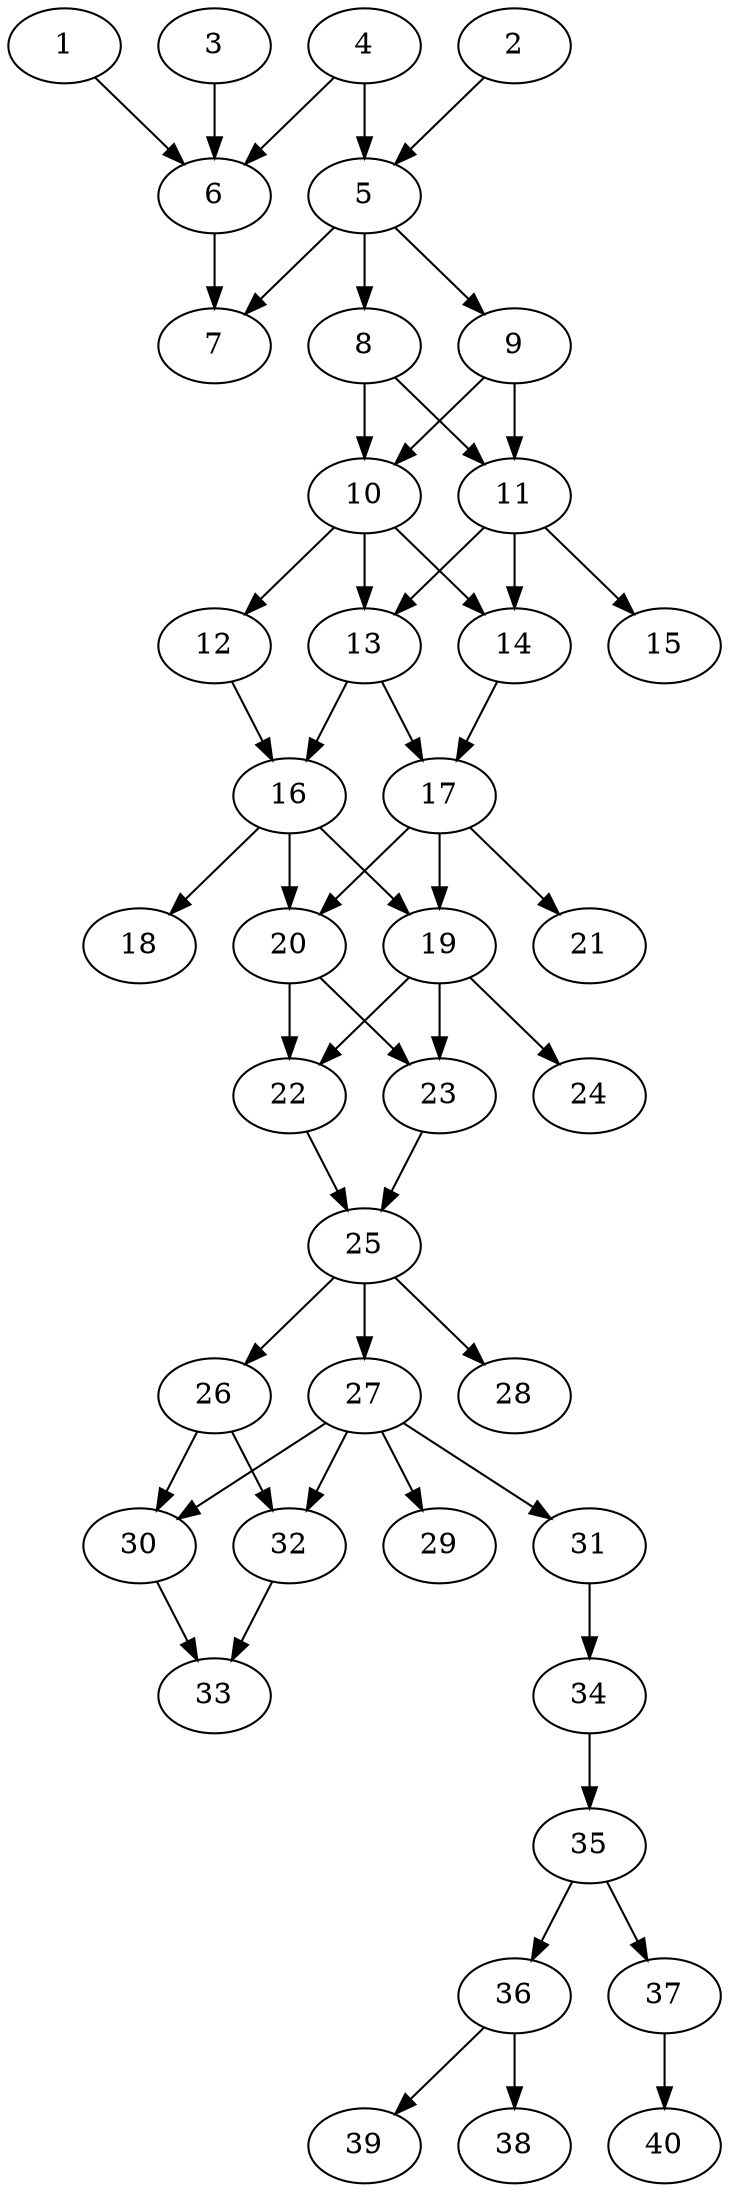 // DAG automatically generated by daggen at Thu Oct  3 14:06:49 2019
// ./daggen --dot -n 40 --ccr 0.3 --fat 0.3 --regular 0.5 --density 0.6 --mindata 5242880 --maxdata 52428800 
digraph G {
  1 [size="20736000", alpha="0.11", expect_size="6220800"] 
  1 -> 6 [size ="6220800"]
  2 [size="172796587", alpha="0.19", expect_size="51838976"] 
  2 -> 5 [size ="51838976"]
  3 [size="119848960", alpha="0.13", expect_size="35954688"] 
  3 -> 6 [size ="35954688"]
  4 [size="59880107", alpha="0.05", expect_size="17964032"] 
  4 -> 5 [size ="17964032"]
  4 -> 6 [size ="17964032"]
  5 [size="29938347", alpha="0.03", expect_size="8981504"] 
  5 -> 7 [size ="8981504"]
  5 -> 8 [size ="8981504"]
  5 -> 9 [size ="8981504"]
  6 [size="46168747", alpha="0.12", expect_size="13850624"] 
  6 -> 7 [size ="13850624"]
  7 [size="144291840", alpha="0.09", expect_size="43287552"] 
  8 [size="64587093", alpha="0.03", expect_size="19376128"] 
  8 -> 10 [size ="19376128"]
  8 -> 11 [size ="19376128"]
  9 [size="65880747", alpha="0.03", expect_size="19764224"] 
  9 -> 10 [size ="19764224"]
  9 -> 11 [size ="19764224"]
  10 [size="115889493", alpha="0.13", expect_size="34766848"] 
  10 -> 12 [size ="34766848"]
  10 -> 13 [size ="34766848"]
  10 -> 14 [size ="34766848"]
  11 [size="98495147", alpha="0.07", expect_size="29548544"] 
  11 -> 13 [size ="29548544"]
  11 -> 14 [size ="29548544"]
  11 -> 15 [size ="29548544"]
  12 [size="29822293", alpha="0.03", expect_size="8946688"] 
  12 -> 16 [size ="8946688"]
  13 [size="18254507", alpha="0.17", expect_size="5476352"] 
  13 -> 16 [size ="5476352"]
  13 -> 17 [size ="5476352"]
  14 [size="122009600", alpha="0.07", expect_size="36602880"] 
  14 -> 17 [size ="36602880"]
  15 [size="164420267", alpha="0.02", expect_size="49326080"] 
  16 [size="28654933", alpha="0.14", expect_size="8596480"] 
  16 -> 18 [size ="8596480"]
  16 -> 19 [size ="8596480"]
  16 -> 20 [size ="8596480"]
  17 [size="125733547", alpha="0.16", expect_size="37720064"] 
  17 -> 19 [size ="37720064"]
  17 -> 20 [size ="37720064"]
  17 -> 21 [size ="37720064"]
  18 [size="43130880", alpha="0.15", expect_size="12939264"] 
  19 [size="67290453", alpha="0.04", expect_size="20187136"] 
  19 -> 22 [size ="20187136"]
  19 -> 23 [size ="20187136"]
  19 -> 24 [size ="20187136"]
  20 [size="87784107", alpha="0.16", expect_size="26335232"] 
  20 -> 22 [size ="26335232"]
  20 -> 23 [size ="26335232"]
  21 [size="29480960", alpha="0.09", expect_size="8844288"] 
  22 [size="84353707", alpha="0.01", expect_size="25306112"] 
  22 -> 25 [size ="25306112"]
  23 [size="111520427", alpha="0.06", expect_size="33456128"] 
  23 -> 25 [size ="33456128"]
  24 [size="84961280", alpha="0.16", expect_size="25488384"] 
  25 [size="141096960", alpha="0.08", expect_size="42329088"] 
  25 -> 26 [size ="42329088"]
  25 -> 27 [size ="42329088"]
  25 -> 28 [size ="42329088"]
  26 [size="159279787", alpha="0.04", expect_size="47783936"] 
  26 -> 30 [size ="47783936"]
  26 -> 32 [size ="47783936"]
  27 [size="113636693", alpha="0.16", expect_size="34091008"] 
  27 -> 29 [size ="34091008"]
  27 -> 30 [size ="34091008"]
  27 -> 31 [size ="34091008"]
  27 -> 32 [size ="34091008"]
  28 [size="82408107", alpha="0.14", expect_size="24722432"] 
  29 [size="40215893", alpha="0.18", expect_size="12064768"] 
  30 [size="74659840", alpha="0.14", expect_size="22397952"] 
  30 -> 33 [size ="22397952"]
  31 [size="45441707", alpha="0.01", expect_size="13632512"] 
  31 -> 34 [size ="13632512"]
  32 [size="113104213", alpha="0.09", expect_size="33931264"] 
  32 -> 33 [size ="33931264"]
  33 [size="118398293", alpha="0.18", expect_size="35519488"] 
  34 [size="163696640", alpha="0.20", expect_size="49108992"] 
  34 -> 35 [size ="49108992"]
  35 [size="134120107", alpha="0.00", expect_size="40236032"] 
  35 -> 36 [size ="40236032"]
  35 -> 37 [size ="40236032"]
  36 [size="42127360", alpha="0.02", expect_size="12638208"] 
  36 -> 38 [size ="12638208"]
  36 -> 39 [size ="12638208"]
  37 [size="73697280", alpha="0.18", expect_size="22109184"] 
  37 -> 40 [size ="22109184"]
  38 [size="41079467", alpha="0.16", expect_size="12323840"] 
  39 [size="148664320", alpha="0.02", expect_size="44599296"] 
  40 [size="130290347", alpha="0.16", expect_size="39087104"] 
}
